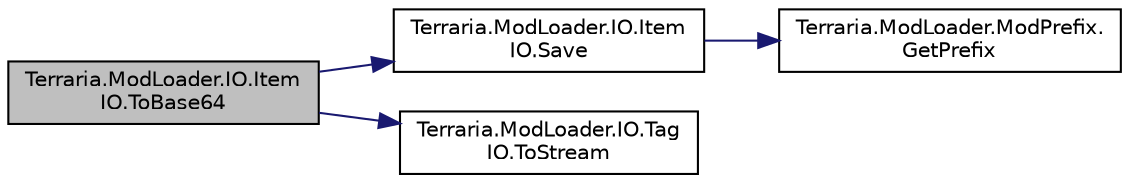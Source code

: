 digraph "Terraria.ModLoader.IO.ItemIO.ToBase64"
{
  edge [fontname="Helvetica",fontsize="10",labelfontname="Helvetica",labelfontsize="10"];
  node [fontname="Helvetica",fontsize="10",shape=record];
  rankdir="LR";
  Node55 [label="Terraria.ModLoader.IO.Item\lIO.ToBase64",height=0.2,width=0.4,color="black", fillcolor="grey75", style="filled", fontcolor="black"];
  Node55 -> Node56 [color="midnightblue",fontsize="10",style="solid",fontname="Helvetica"];
  Node56 [label="Terraria.ModLoader.IO.Item\lIO.Save",height=0.2,width=0.4,color="black", fillcolor="white", style="filled",URL="$class_terraria_1_1_mod_loader_1_1_i_o_1_1_item_i_o.html#a4b3724a8fd2755be65d05870f988c1e8"];
  Node56 -> Node57 [color="midnightblue",fontsize="10",style="solid",fontname="Helvetica"];
  Node57 [label="Terraria.ModLoader.ModPrefix.\lGetPrefix",height=0.2,width=0.4,color="black", fillcolor="white", style="filled",URL="$class_terraria_1_1_mod_loader_1_1_mod_prefix.html#ad12de39d616e3b701c85f970912eb545",tooltip="Returns the ModPrefix associated with specified type If not a ModPrefix, returns null. "];
  Node55 -> Node58 [color="midnightblue",fontsize="10",style="solid",fontname="Helvetica"];
  Node58 [label="Terraria.ModLoader.IO.Tag\lIO.ToStream",height=0.2,width=0.4,color="black", fillcolor="white", style="filled",URL="$class_terraria_1_1_mod_loader_1_1_i_o_1_1_tag_i_o.html#a548368b52deae062f23e0819578c6e46"];
}

